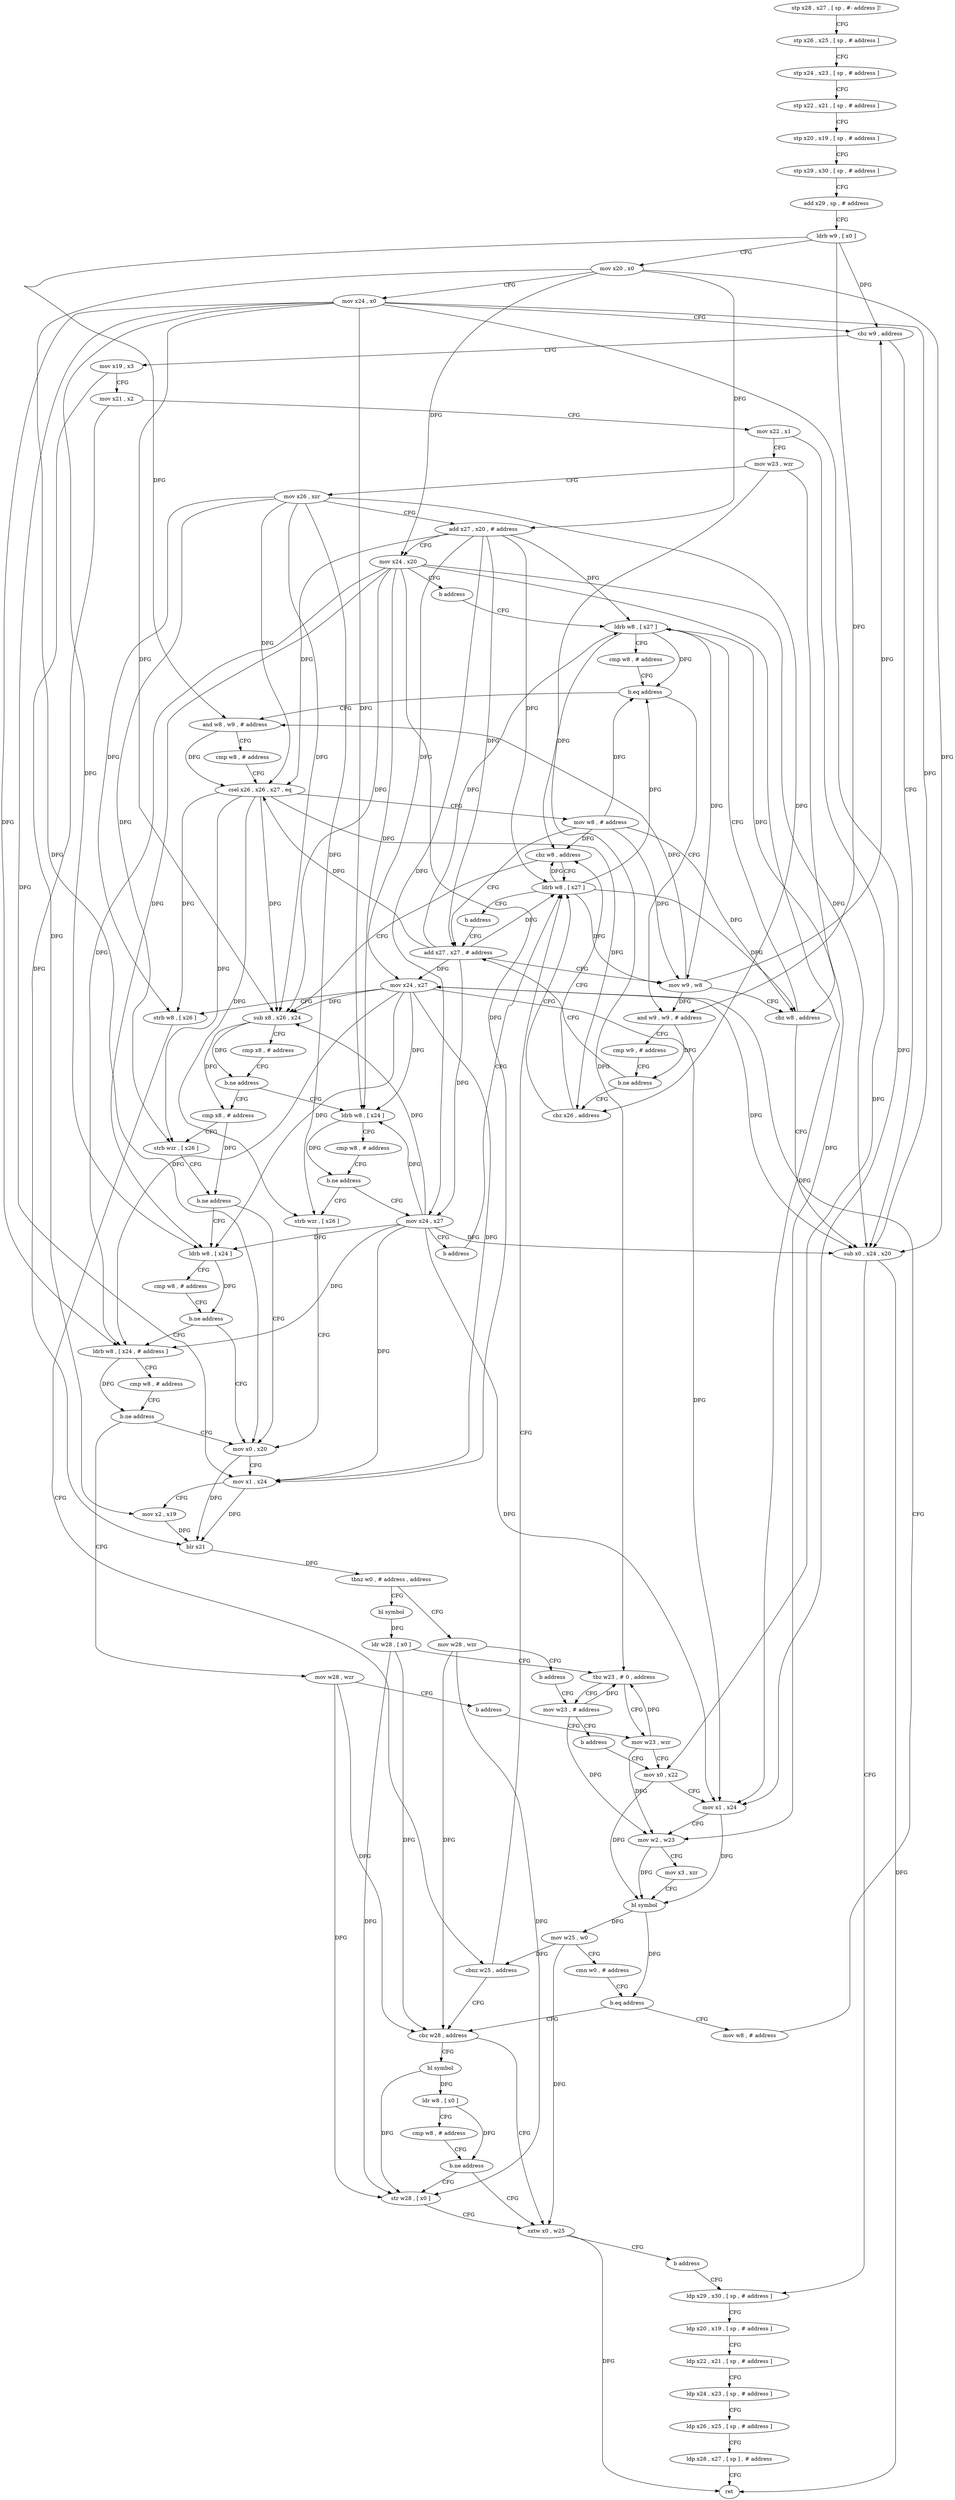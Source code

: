 digraph "func" {
"4244348" [label = "stp x28 , x27 , [ sp , #- address ]!" ]
"4244352" [label = "stp x26 , x25 , [ sp , # address ]" ]
"4244356" [label = "stp x24 , x23 , [ sp , # address ]" ]
"4244360" [label = "stp x22 , x21 , [ sp , # address ]" ]
"4244364" [label = "stp x20 , x19 , [ sp , # address ]" ]
"4244368" [label = "stp x29 , x30 , [ sp , # address ]" ]
"4244372" [label = "add x29 , sp , # address" ]
"4244376" [label = "ldrb w9 , [ x0 ]" ]
"4244380" [label = "mov x20 , x0" ]
"4244384" [label = "mov x24 , x0" ]
"4244388" [label = "cbz w9 , address" ]
"4244672" [label = "sub x0 , x24 , x20" ]
"4244392" [label = "mov x19 , x3" ]
"4244676" [label = "ldp x29 , x30 , [ sp , # address ]" ]
"4244396" [label = "mov x21 , x2" ]
"4244400" [label = "mov x22 , x1" ]
"4244404" [label = "mov w23 , wzr" ]
"4244408" [label = "mov x26 , xzr" ]
"4244412" [label = "add x27 , x20 , # address" ]
"4244416" [label = "mov x24 , x20" ]
"4244420" [label = "b address" ]
"4244452" [label = "ldrb w8 , [ x27 ]" ]
"4244456" [label = "cmp w8 , # address" ]
"4244460" [label = "b.eq address" ]
"4244424" [label = "and w8 , w9 , # address" ]
"4244464" [label = "and w9 , w9 , # address" ]
"4244428" [label = "cmp w8 , # address" ]
"4244432" [label = "csel x26 , x26 , x27 , eq" ]
"4244436" [label = "mov w8 , # address" ]
"4244440" [label = "add x27 , x27 , # address" ]
"4244468" [label = "cmp w9 , # address" ]
"4244472" [label = "b.ne address" ]
"4244476" [label = "cbz x26 , address" ]
"4244444" [label = "mov w9 , w8" ]
"4244448" [label = "cbz w8 , address" ]
"4244664" [label = "ldrb w8 , [ x27 ]" ]
"4244480" [label = "cbz w8 , address" ]
"4244668" [label = "b address" ]
"4244484" [label = "sub x8 , x26 , x24" ]
"4244488" [label = "cmp x8 , # address" ]
"4244492" [label = "b.ne address" ]
"4244516" [label = "cmp x8 , # address" ]
"4244496" [label = "ldrb w8 , [ x24 ]" ]
"4244520" [label = "strb wzr , [ x26 ]" ]
"4244524" [label = "b.ne address" ]
"4244564" [label = "mov x0 , x20" ]
"4244528" [label = "ldrb w8 , [ x24 ]" ]
"4244500" [label = "cmp w8 , # address" ]
"4244504" [label = "b.ne address" ]
"4244560" [label = "strb wzr , [ x26 ]" ]
"4244508" [label = "mov x24 , x27" ]
"4244568" [label = "mov x1 , x24" ]
"4244572" [label = "mov x2 , x19" ]
"4244576" [label = "blr x21" ]
"4244580" [label = "tbnz w0 , # address , address" ]
"4244592" [label = "bl symbol" ]
"4244584" [label = "mov w28 , wzr" ]
"4244532" [label = "cmp w8 , # address" ]
"4244536" [label = "b.ne address" ]
"4244540" [label = "ldrb w8 , [ x24 , # address ]" ]
"4244512" [label = "b address" ]
"4244596" [label = "ldr w28 , [ x0 ]" ]
"4244600" [label = "tbz w23 , # 0 , address" ]
"4244612" [label = "mov w23 , wzr" ]
"4244604" [label = "mov w23 , # address" ]
"4244588" [label = "b address" ]
"4244544" [label = "cmp w8 , # address" ]
"4244548" [label = "b.ne address" ]
"4244552" [label = "mov w28 , wzr" ]
"4244616" [label = "mov x0 , x22" ]
"4244608" [label = "b address" ]
"4244556" [label = "b address" ]
"4244704" [label = "cbz w28 , address" ]
"4244728" [label = "sxtw x0 , w25" ]
"4244708" [label = "bl symbol" ]
"4244648" [label = "mov w8 , # address" ]
"4244652" [label = "mov x24 , x27" ]
"4244656" [label = "strb w8 , [ x26 ]" ]
"4244660" [label = "cbnz w25 , address" ]
"4244620" [label = "mov x1 , x24" ]
"4244624" [label = "mov w2 , w23" ]
"4244628" [label = "mov x3 , xzr" ]
"4244632" [label = "bl symbol" ]
"4244636" [label = "mov w25 , w0" ]
"4244640" [label = "cmn w0 , # address" ]
"4244644" [label = "b.eq address" ]
"4244732" [label = "b address" ]
"4244712" [label = "ldr w8 , [ x0 ]" ]
"4244716" [label = "cmp w8 , # address" ]
"4244720" [label = "b.ne address" ]
"4244724" [label = "str w28 , [ x0 ]" ]
"4244680" [label = "ldp x20 , x19 , [ sp , # address ]" ]
"4244684" [label = "ldp x22 , x21 , [ sp , # address ]" ]
"4244688" [label = "ldp x24 , x23 , [ sp , # address ]" ]
"4244692" [label = "ldp x26 , x25 , [ sp , # address ]" ]
"4244696" [label = "ldp x28 , x27 , [ sp ] , # address" ]
"4244700" [label = "ret" ]
"4244348" -> "4244352" [ label = "CFG" ]
"4244352" -> "4244356" [ label = "CFG" ]
"4244356" -> "4244360" [ label = "CFG" ]
"4244360" -> "4244364" [ label = "CFG" ]
"4244364" -> "4244368" [ label = "CFG" ]
"4244368" -> "4244372" [ label = "CFG" ]
"4244372" -> "4244376" [ label = "CFG" ]
"4244376" -> "4244380" [ label = "CFG" ]
"4244376" -> "4244388" [ label = "DFG" ]
"4244376" -> "4244424" [ label = "DFG" ]
"4244376" -> "4244464" [ label = "DFG" ]
"4244380" -> "4244384" [ label = "CFG" ]
"4244380" -> "4244672" [ label = "DFG" ]
"4244380" -> "4244412" [ label = "DFG" ]
"4244380" -> "4244416" [ label = "DFG" ]
"4244380" -> "4244564" [ label = "DFG" ]
"4244384" -> "4244388" [ label = "CFG" ]
"4244384" -> "4244672" [ label = "DFG" ]
"4244384" -> "4244484" [ label = "DFG" ]
"4244384" -> "4244496" [ label = "DFG" ]
"4244384" -> "4244568" [ label = "DFG" ]
"4244384" -> "4244528" [ label = "DFG" ]
"4244384" -> "4244540" [ label = "DFG" ]
"4244384" -> "4244620" [ label = "DFG" ]
"4244388" -> "4244672" [ label = "CFG" ]
"4244388" -> "4244392" [ label = "CFG" ]
"4244672" -> "4244676" [ label = "CFG" ]
"4244672" -> "4244700" [ label = "DFG" ]
"4244392" -> "4244396" [ label = "CFG" ]
"4244392" -> "4244572" [ label = "DFG" ]
"4244676" -> "4244680" [ label = "CFG" ]
"4244396" -> "4244400" [ label = "CFG" ]
"4244396" -> "4244576" [ label = "DFG" ]
"4244400" -> "4244404" [ label = "CFG" ]
"4244400" -> "4244616" [ label = "DFG" ]
"4244404" -> "4244408" [ label = "CFG" ]
"4244404" -> "4244600" [ label = "DFG" ]
"4244404" -> "4244624" [ label = "DFG" ]
"4244408" -> "4244412" [ label = "CFG" ]
"4244408" -> "4244432" [ label = "DFG" ]
"4244408" -> "4244476" [ label = "DFG" ]
"4244408" -> "4244484" [ label = "DFG" ]
"4244408" -> "4244520" [ label = "DFG" ]
"4244408" -> "4244560" [ label = "DFG" ]
"4244408" -> "4244656" [ label = "DFG" ]
"4244412" -> "4244416" [ label = "CFG" ]
"4244412" -> "4244452" [ label = "DFG" ]
"4244412" -> "4244432" [ label = "DFG" ]
"4244412" -> "4244440" [ label = "DFG" ]
"4244412" -> "4244664" [ label = "DFG" ]
"4244412" -> "4244508" [ label = "DFG" ]
"4244412" -> "4244652" [ label = "DFG" ]
"4244416" -> "4244420" [ label = "CFG" ]
"4244416" -> "4244672" [ label = "DFG" ]
"4244416" -> "4244484" [ label = "DFG" ]
"4244416" -> "4244496" [ label = "DFG" ]
"4244416" -> "4244568" [ label = "DFG" ]
"4244416" -> "4244528" [ label = "DFG" ]
"4244416" -> "4244540" [ label = "DFG" ]
"4244416" -> "4244620" [ label = "DFG" ]
"4244420" -> "4244452" [ label = "CFG" ]
"4244452" -> "4244456" [ label = "CFG" ]
"4244452" -> "4244460" [ label = "DFG" ]
"4244452" -> "4244444" [ label = "DFG" ]
"4244452" -> "4244448" [ label = "DFG" ]
"4244452" -> "4244480" [ label = "DFG" ]
"4244456" -> "4244460" [ label = "CFG" ]
"4244460" -> "4244424" [ label = "CFG" ]
"4244460" -> "4244464" [ label = "CFG" ]
"4244424" -> "4244428" [ label = "CFG" ]
"4244424" -> "4244432" [ label = "DFG" ]
"4244464" -> "4244468" [ label = "CFG" ]
"4244464" -> "4244472" [ label = "DFG" ]
"4244428" -> "4244432" [ label = "CFG" ]
"4244432" -> "4244436" [ label = "CFG" ]
"4244432" -> "4244476" [ label = "DFG" ]
"4244432" -> "4244484" [ label = "DFG" ]
"4244432" -> "4244520" [ label = "DFG" ]
"4244432" -> "4244560" [ label = "DFG" ]
"4244432" -> "4244656" [ label = "DFG" ]
"4244436" -> "4244440" [ label = "CFG" ]
"4244436" -> "4244460" [ label = "DFG" ]
"4244436" -> "4244444" [ label = "DFG" ]
"4244436" -> "4244448" [ label = "DFG" ]
"4244436" -> "4244480" [ label = "DFG" ]
"4244440" -> "4244444" [ label = "CFG" ]
"4244440" -> "4244452" [ label = "DFG" ]
"4244440" -> "4244432" [ label = "DFG" ]
"4244440" -> "4244664" [ label = "DFG" ]
"4244440" -> "4244508" [ label = "DFG" ]
"4244440" -> "4244652" [ label = "DFG" ]
"4244468" -> "4244472" [ label = "CFG" ]
"4244472" -> "4244440" [ label = "CFG" ]
"4244472" -> "4244476" [ label = "CFG" ]
"4244476" -> "4244664" [ label = "CFG" ]
"4244476" -> "4244480" [ label = "CFG" ]
"4244444" -> "4244448" [ label = "CFG" ]
"4244444" -> "4244388" [ label = "DFG" ]
"4244444" -> "4244424" [ label = "DFG" ]
"4244444" -> "4244464" [ label = "DFG" ]
"4244448" -> "4244672" [ label = "CFG" ]
"4244448" -> "4244452" [ label = "CFG" ]
"4244664" -> "4244668" [ label = "CFG" ]
"4244664" -> "4244460" [ label = "DFG" ]
"4244664" -> "4244444" [ label = "DFG" ]
"4244664" -> "4244448" [ label = "DFG" ]
"4244664" -> "4244480" [ label = "DFG" ]
"4244480" -> "4244664" [ label = "CFG" ]
"4244480" -> "4244484" [ label = "CFG" ]
"4244668" -> "4244440" [ label = "CFG" ]
"4244484" -> "4244488" [ label = "CFG" ]
"4244484" -> "4244492" [ label = "DFG" ]
"4244484" -> "4244516" [ label = "DFG" ]
"4244488" -> "4244492" [ label = "CFG" ]
"4244492" -> "4244516" [ label = "CFG" ]
"4244492" -> "4244496" [ label = "CFG" ]
"4244516" -> "4244520" [ label = "CFG" ]
"4244516" -> "4244524" [ label = "DFG" ]
"4244496" -> "4244500" [ label = "CFG" ]
"4244496" -> "4244504" [ label = "DFG" ]
"4244520" -> "4244524" [ label = "CFG" ]
"4244524" -> "4244564" [ label = "CFG" ]
"4244524" -> "4244528" [ label = "CFG" ]
"4244564" -> "4244568" [ label = "CFG" ]
"4244564" -> "4244576" [ label = "DFG" ]
"4244528" -> "4244532" [ label = "CFG" ]
"4244528" -> "4244536" [ label = "DFG" ]
"4244500" -> "4244504" [ label = "CFG" ]
"4244504" -> "4244560" [ label = "CFG" ]
"4244504" -> "4244508" [ label = "CFG" ]
"4244560" -> "4244564" [ label = "CFG" ]
"4244508" -> "4244512" [ label = "CFG" ]
"4244508" -> "4244484" [ label = "DFG" ]
"4244508" -> "4244496" [ label = "DFG" ]
"4244508" -> "4244568" [ label = "DFG" ]
"4244508" -> "4244528" [ label = "DFG" ]
"4244508" -> "4244672" [ label = "DFG" ]
"4244508" -> "4244540" [ label = "DFG" ]
"4244508" -> "4244620" [ label = "DFG" ]
"4244568" -> "4244572" [ label = "CFG" ]
"4244568" -> "4244576" [ label = "DFG" ]
"4244572" -> "4244576" [ label = "DFG" ]
"4244576" -> "4244580" [ label = "DFG" ]
"4244580" -> "4244592" [ label = "CFG" ]
"4244580" -> "4244584" [ label = "CFG" ]
"4244592" -> "4244596" [ label = "DFG" ]
"4244584" -> "4244588" [ label = "CFG" ]
"4244584" -> "4244704" [ label = "DFG" ]
"4244584" -> "4244724" [ label = "DFG" ]
"4244532" -> "4244536" [ label = "CFG" ]
"4244536" -> "4244564" [ label = "CFG" ]
"4244536" -> "4244540" [ label = "CFG" ]
"4244540" -> "4244544" [ label = "CFG" ]
"4244540" -> "4244548" [ label = "DFG" ]
"4244512" -> "4244664" [ label = "CFG" ]
"4244596" -> "4244600" [ label = "CFG" ]
"4244596" -> "4244704" [ label = "DFG" ]
"4244596" -> "4244724" [ label = "DFG" ]
"4244600" -> "4244612" [ label = "CFG" ]
"4244600" -> "4244604" [ label = "CFG" ]
"4244612" -> "4244616" [ label = "CFG" ]
"4244612" -> "4244600" [ label = "DFG" ]
"4244612" -> "4244624" [ label = "DFG" ]
"4244604" -> "4244608" [ label = "CFG" ]
"4244604" -> "4244600" [ label = "DFG" ]
"4244604" -> "4244624" [ label = "DFG" ]
"4244588" -> "4244604" [ label = "CFG" ]
"4244544" -> "4244548" [ label = "CFG" ]
"4244548" -> "4244564" [ label = "CFG" ]
"4244548" -> "4244552" [ label = "CFG" ]
"4244552" -> "4244556" [ label = "CFG" ]
"4244552" -> "4244704" [ label = "DFG" ]
"4244552" -> "4244724" [ label = "DFG" ]
"4244616" -> "4244620" [ label = "CFG" ]
"4244616" -> "4244632" [ label = "DFG" ]
"4244608" -> "4244616" [ label = "CFG" ]
"4244556" -> "4244612" [ label = "CFG" ]
"4244704" -> "4244728" [ label = "CFG" ]
"4244704" -> "4244708" [ label = "CFG" ]
"4244728" -> "4244732" [ label = "CFG" ]
"4244728" -> "4244700" [ label = "DFG" ]
"4244708" -> "4244712" [ label = "DFG" ]
"4244708" -> "4244724" [ label = "DFG" ]
"4244648" -> "4244652" [ label = "CFG" ]
"4244652" -> "4244656" [ label = "CFG" ]
"4244652" -> "4244484" [ label = "DFG" ]
"4244652" -> "4244496" [ label = "DFG" ]
"4244652" -> "4244568" [ label = "DFG" ]
"4244652" -> "4244528" [ label = "DFG" ]
"4244652" -> "4244540" [ label = "DFG" ]
"4244652" -> "4244620" [ label = "DFG" ]
"4244652" -> "4244672" [ label = "DFG" ]
"4244656" -> "4244660" [ label = "CFG" ]
"4244660" -> "4244704" [ label = "CFG" ]
"4244660" -> "4244664" [ label = "CFG" ]
"4244620" -> "4244624" [ label = "CFG" ]
"4244620" -> "4244632" [ label = "DFG" ]
"4244624" -> "4244628" [ label = "CFG" ]
"4244624" -> "4244632" [ label = "DFG" ]
"4244628" -> "4244632" [ label = "CFG" ]
"4244632" -> "4244636" [ label = "DFG" ]
"4244632" -> "4244644" [ label = "DFG" ]
"4244636" -> "4244640" [ label = "CFG" ]
"4244636" -> "4244660" [ label = "DFG" ]
"4244636" -> "4244728" [ label = "DFG" ]
"4244640" -> "4244644" [ label = "CFG" ]
"4244644" -> "4244704" [ label = "CFG" ]
"4244644" -> "4244648" [ label = "CFG" ]
"4244732" -> "4244676" [ label = "CFG" ]
"4244712" -> "4244716" [ label = "CFG" ]
"4244712" -> "4244720" [ label = "DFG" ]
"4244716" -> "4244720" [ label = "CFG" ]
"4244720" -> "4244728" [ label = "CFG" ]
"4244720" -> "4244724" [ label = "CFG" ]
"4244724" -> "4244728" [ label = "CFG" ]
"4244680" -> "4244684" [ label = "CFG" ]
"4244684" -> "4244688" [ label = "CFG" ]
"4244688" -> "4244692" [ label = "CFG" ]
"4244692" -> "4244696" [ label = "CFG" ]
"4244696" -> "4244700" [ label = "CFG" ]
}
